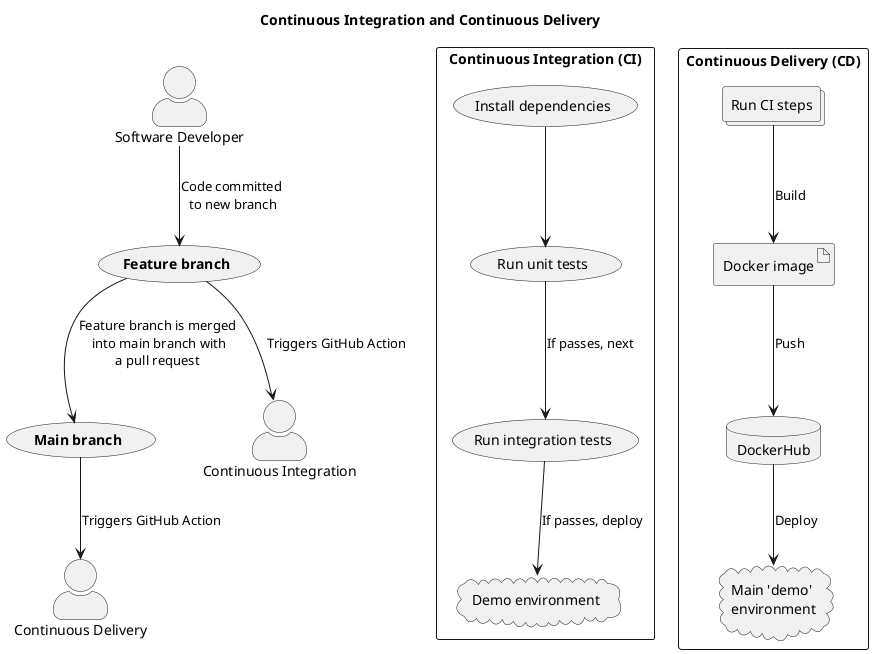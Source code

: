 @startuml ci-and-cd
skinparam actorStyle awesome
title Continuous Integration and Continuous Delivery


'Continuous Integration -----------------------------------
actor "Software Developer"                  as Developer
(**Feature branch**)                        as FeatureBranch
(**Main branch**)                           as MainBranch

Developer --> FeatureBranch : Code committed \nto new branch
FeatureBranch --> "Continuous Integration" : "Triggers GitHub Action"
FeatureBranch --> MainBranch : "Feature branch is merged\n into main branch with\na pull request"
MainBranch --> "Continuous Delivery" : "Triggers GitHub Action"

rectangle "Continuous Integration (CI)" {
  (Install dependencies)            as dependencies

  (Run unit tests)                  as UnitTests
  (Run integration tests)           as ItTests
  cloud "Demo environment"          as demo

  dependencies --> UnitTests
  UnitTests --> ItTests : "If passes, next"
  ItTests --> demo : "If passes, deploy"
}

rectangle "Continuous Delivery (CD)" {
    collections "Run CI steps"       as all_tests
    artifact "Docker image"          as docker_image
    database "DockerHub"             as docker_hub
    cloud "Main 'demo'\nenvironment"            as main_demo


    all_tests --> docker_image : "Build"
    docker_image --> docker_hub : "Push"
    docker_hub --> main_demo : "Deploy"
}

@enduml